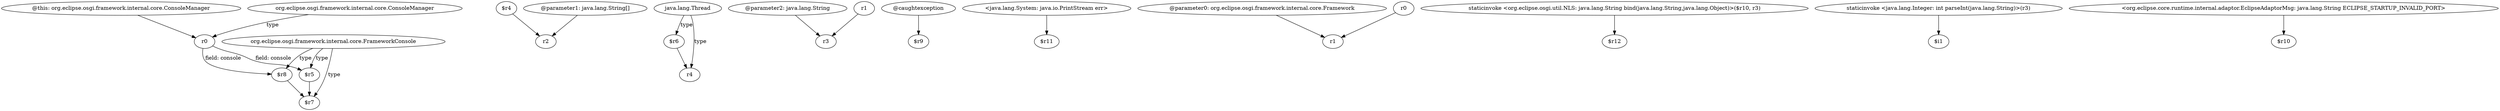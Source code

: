 digraph g {
0[label="@this: org.eclipse.osgi.framework.internal.core.ConsoleManager"]
1[label="r0"]
0->1[label=""]
2[label="$r4"]
3[label="r2"]
2->3[label=""]
4[label="$r8"]
1->4[label="field: console"]
5[label="$r5"]
6[label="$r7"]
5->6[label=""]
7[label="java.lang.Thread"]
8[label="$r6"]
7->8[label="type"]
9[label="@parameter2: java.lang.String"]
10[label="r3"]
9->10[label=""]
11[label="r4"]
7->11[label="type"]
8->11[label=""]
12[label="@parameter1: java.lang.String[]"]
12->3[label=""]
13[label="@caughtexception"]
14[label="$r9"]
13->14[label=""]
1->5[label="field: console"]
4->6[label=""]
15[label="<java.lang.System: java.io.PrintStream err>"]
16[label="$r11"]
15->16[label=""]
17[label="@parameter0: org.eclipse.osgi.framework.internal.core.Framework"]
18[label="r1"]
17->18[label=""]
19[label="org.eclipse.osgi.framework.internal.core.FrameworkConsole"]
19->4[label="type"]
20[label="staticinvoke <org.eclipse.osgi.util.NLS: java.lang.String bind(java.lang.String,java.lang.Object)>($r10, r3)"]
21[label="$r12"]
20->21[label=""]
19->6[label="type"]
22[label="staticinvoke <java.lang.Integer: int parseInt(java.lang.String)>(r3)"]
23[label="$i1"]
22->23[label=""]
24[label="r1"]
24->10[label=""]
25[label="org.eclipse.osgi.framework.internal.core.ConsoleManager"]
25->1[label="type"]
26[label="r0"]
26->18[label=""]
19->5[label="type"]
27[label="<org.eclipse.core.runtime.internal.adaptor.EclipseAdaptorMsg: java.lang.String ECLIPSE_STARTUP_INVALID_PORT>"]
28[label="$r10"]
27->28[label=""]
}